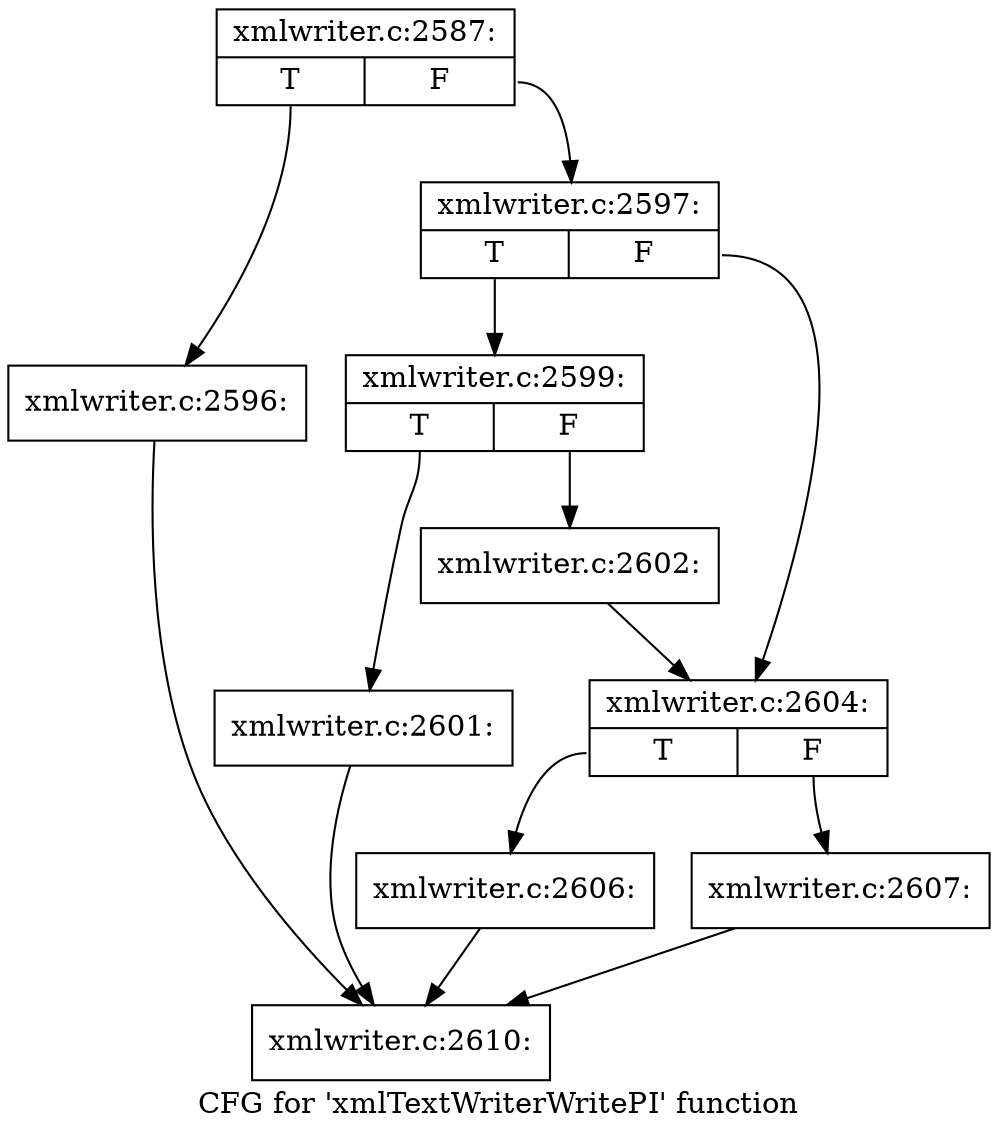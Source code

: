 digraph "CFG for 'xmlTextWriterWritePI' function" {
	label="CFG for 'xmlTextWriterWritePI' function";

	Node0x4032c70 [shape=record,label="{xmlwriter.c:2587:|{<s0>T|<s1>F}}"];
	Node0x4032c70:s0 -> Node0x40349e0;
	Node0x4032c70:s1 -> Node0x4034a30;
	Node0x40349e0 [shape=record,label="{xmlwriter.c:2596:}"];
	Node0x40349e0 -> Node0x4033260;
	Node0x4034a30 [shape=record,label="{xmlwriter.c:2597:|{<s0>T|<s1>F}}"];
	Node0x4034a30:s0 -> Node0x4035140;
	Node0x4034a30:s1 -> Node0x4035190;
	Node0x4035140 [shape=record,label="{xmlwriter.c:2599:|{<s0>T|<s1>F}}"];
	Node0x4035140:s0 -> Node0x40357c0;
	Node0x4035140:s1 -> Node0x4035810;
	Node0x40357c0 [shape=record,label="{xmlwriter.c:2601:}"];
	Node0x40357c0 -> Node0x4033260;
	Node0x4035810 [shape=record,label="{xmlwriter.c:2602:}"];
	Node0x4035810 -> Node0x4035190;
	Node0x4035190 [shape=record,label="{xmlwriter.c:2604:|{<s0>T|<s1>F}}"];
	Node0x4035190:s0 -> Node0x4036240;
	Node0x4035190:s1 -> Node0x4036290;
	Node0x4036240 [shape=record,label="{xmlwriter.c:2606:}"];
	Node0x4036240 -> Node0x4033260;
	Node0x4036290 [shape=record,label="{xmlwriter.c:2607:}"];
	Node0x4036290 -> Node0x4033260;
	Node0x4033260 [shape=record,label="{xmlwriter.c:2610:}"];
}
